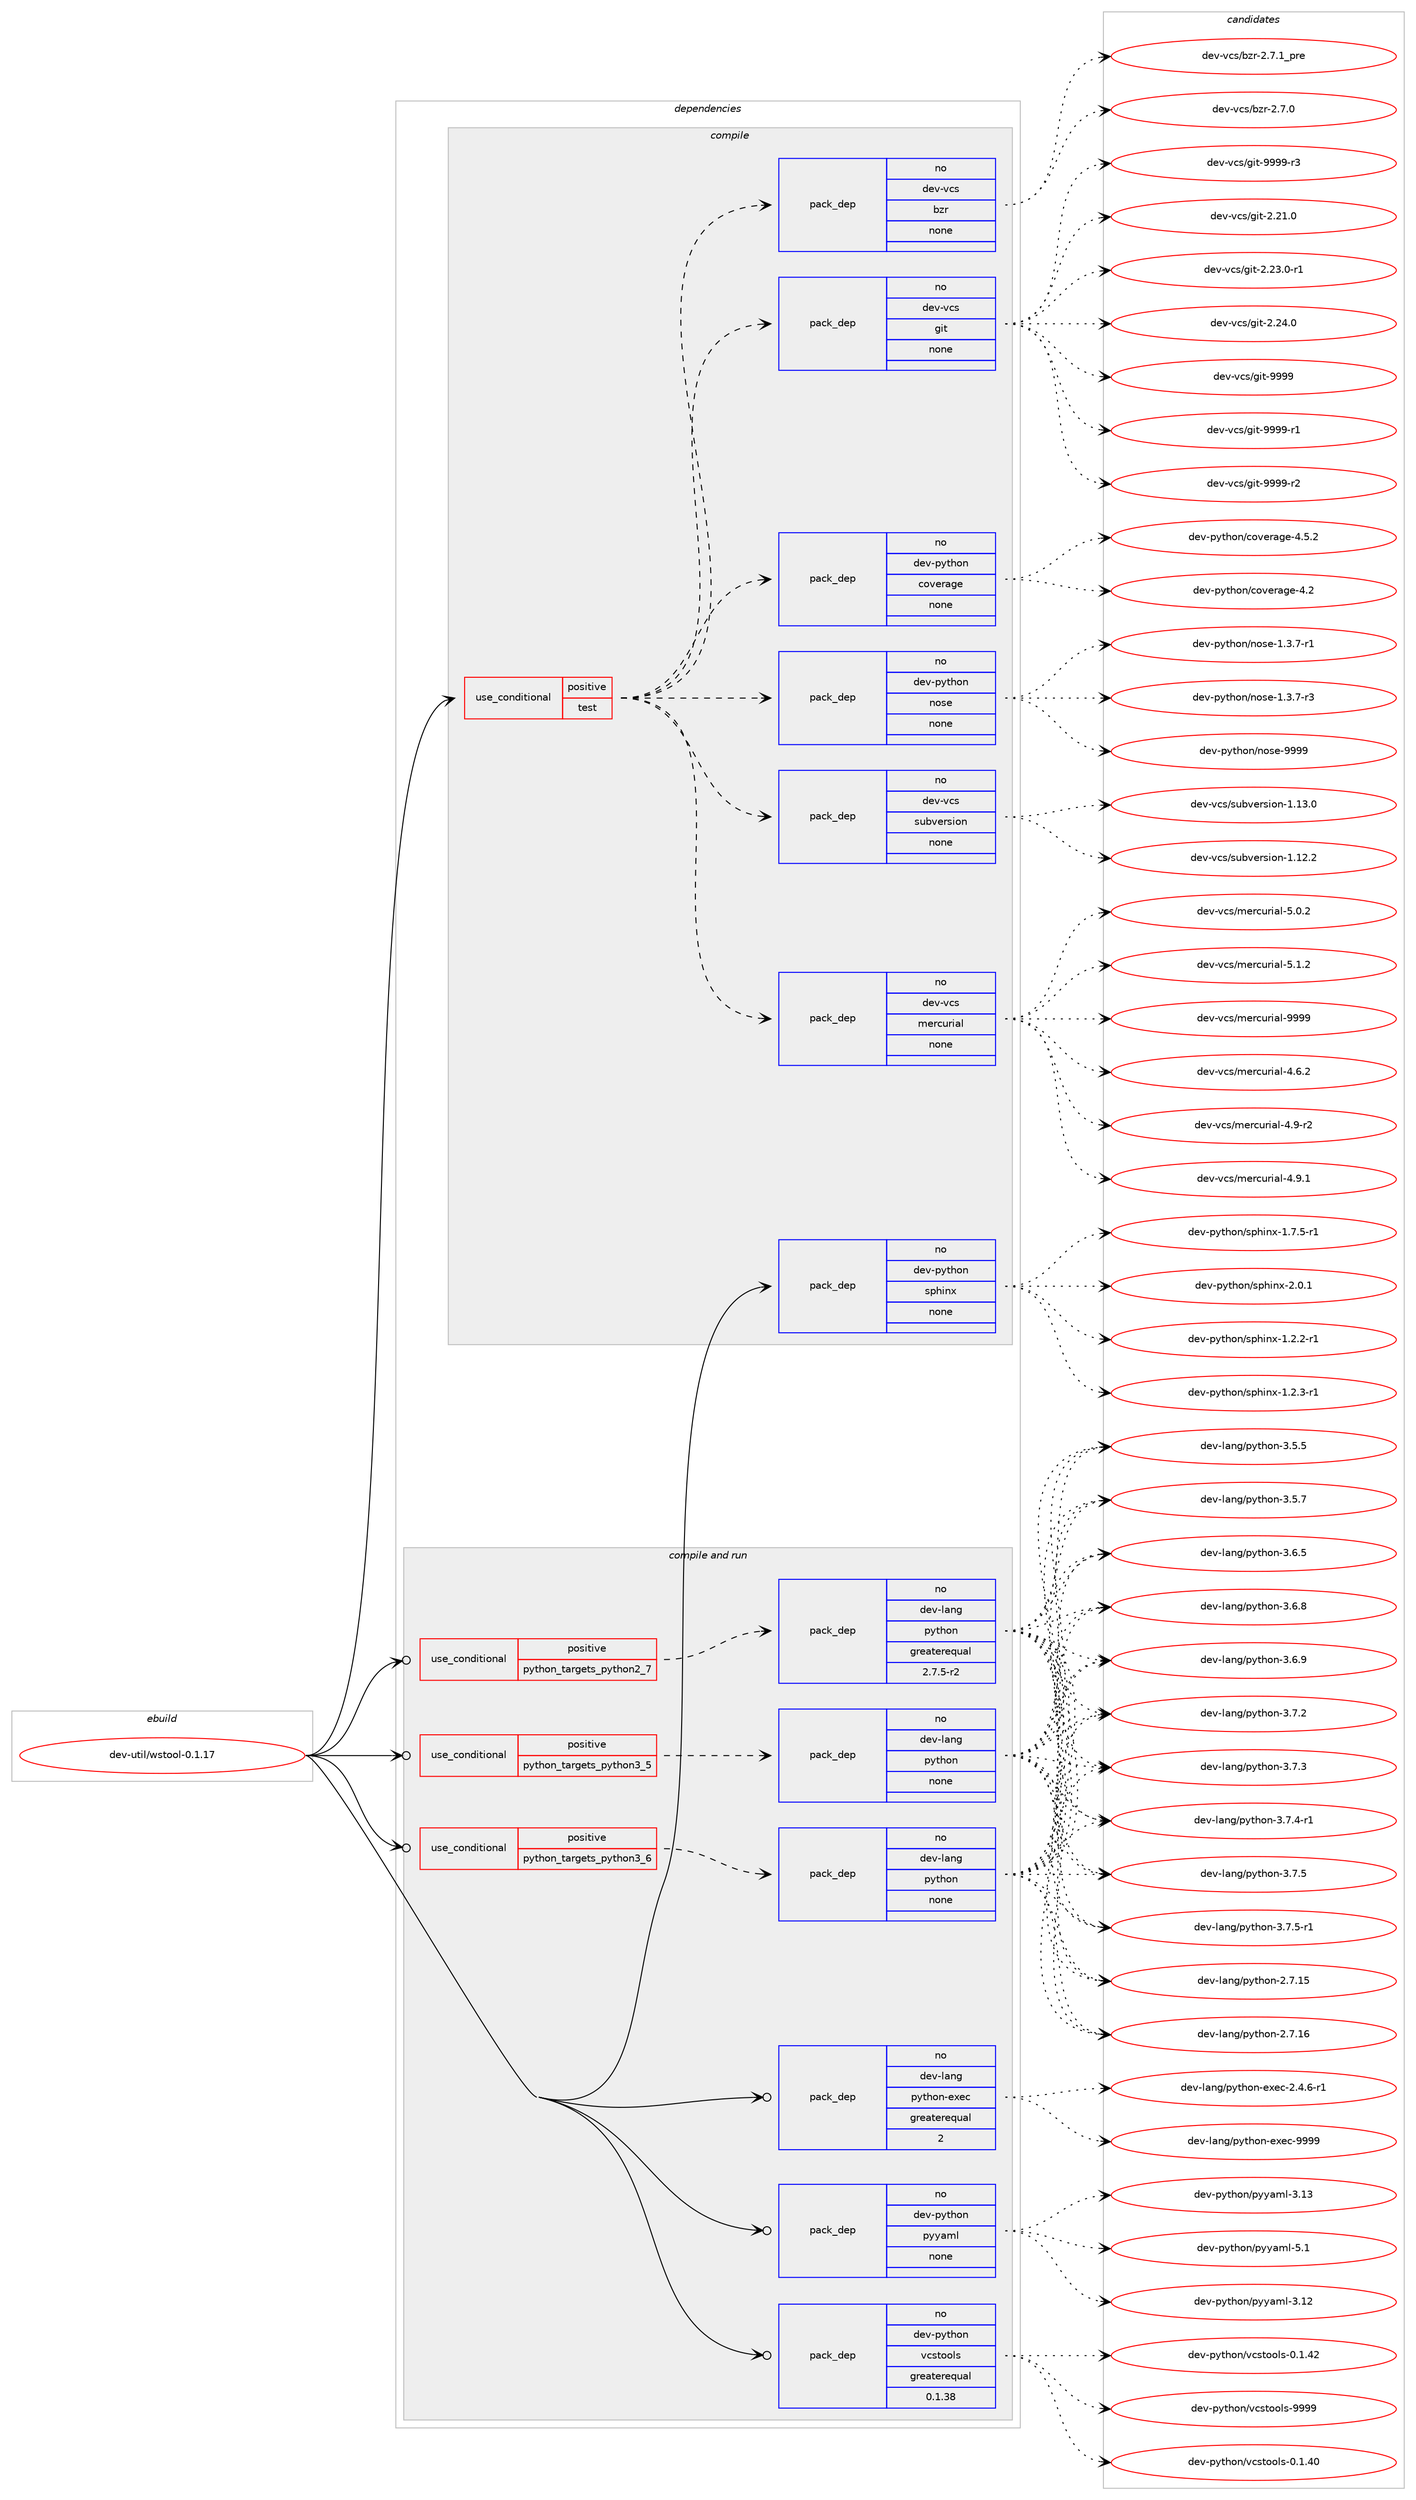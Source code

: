 digraph prolog {

# *************
# Graph options
# *************

newrank=true;
concentrate=true;
compound=true;
graph [rankdir=LR,fontname=Helvetica,fontsize=10,ranksep=1.5];#, ranksep=2.5, nodesep=0.2];
edge  [arrowhead=vee];
node  [fontname=Helvetica,fontsize=10];

# **********
# The ebuild
# **********

subgraph cluster_leftcol {
color=gray;
rank=same;
label=<<i>ebuild</i>>;
id [label="dev-util/wstool-0.1.17", color=red, width=4, href="../dev-util/wstool-0.1.17.svg"];
}

# ****************
# The dependencies
# ****************

subgraph cluster_midcol {
color=gray;
label=<<i>dependencies</i>>;
subgraph cluster_compile {
fillcolor="#eeeeee";
style=filled;
label=<<i>compile</i>>;
subgraph cond183468 {
dependency732879 [label=<<TABLE BORDER="0" CELLBORDER="1" CELLSPACING="0" CELLPADDING="4"><TR><TD ROWSPAN="3" CELLPADDING="10">use_conditional</TD></TR><TR><TD>positive</TD></TR><TR><TD>test</TD></TR></TABLE>>, shape=none, color=red];
subgraph pack537195 {
dependency732880 [label=<<TABLE BORDER="0" CELLBORDER="1" CELLSPACING="0" CELLPADDING="4" WIDTH="220"><TR><TD ROWSPAN="6" CELLPADDING="30">pack_dep</TD></TR><TR><TD WIDTH="110">no</TD></TR><TR><TD>dev-python</TD></TR><TR><TD>nose</TD></TR><TR><TD>none</TD></TR><TR><TD></TD></TR></TABLE>>, shape=none, color=blue];
}
dependency732879:e -> dependency732880:w [weight=20,style="dashed",arrowhead="vee"];
subgraph pack537196 {
dependency732881 [label=<<TABLE BORDER="0" CELLBORDER="1" CELLSPACING="0" CELLPADDING="4" WIDTH="220"><TR><TD ROWSPAN="6" CELLPADDING="30">pack_dep</TD></TR><TR><TD WIDTH="110">no</TD></TR><TR><TD>dev-python</TD></TR><TR><TD>coverage</TD></TR><TR><TD>none</TD></TR><TR><TD></TD></TR></TABLE>>, shape=none, color=blue];
}
dependency732879:e -> dependency732881:w [weight=20,style="dashed",arrowhead="vee"];
subgraph pack537197 {
dependency732882 [label=<<TABLE BORDER="0" CELLBORDER="1" CELLSPACING="0" CELLPADDING="4" WIDTH="220"><TR><TD ROWSPAN="6" CELLPADDING="30">pack_dep</TD></TR><TR><TD WIDTH="110">no</TD></TR><TR><TD>dev-vcs</TD></TR><TR><TD>git</TD></TR><TR><TD>none</TD></TR><TR><TD></TD></TR></TABLE>>, shape=none, color=blue];
}
dependency732879:e -> dependency732882:w [weight=20,style="dashed",arrowhead="vee"];
subgraph pack537198 {
dependency732883 [label=<<TABLE BORDER="0" CELLBORDER="1" CELLSPACING="0" CELLPADDING="4" WIDTH="220"><TR><TD ROWSPAN="6" CELLPADDING="30">pack_dep</TD></TR><TR><TD WIDTH="110">no</TD></TR><TR><TD>dev-vcs</TD></TR><TR><TD>bzr</TD></TR><TR><TD>none</TD></TR><TR><TD></TD></TR></TABLE>>, shape=none, color=blue];
}
dependency732879:e -> dependency732883:w [weight=20,style="dashed",arrowhead="vee"];
subgraph pack537199 {
dependency732884 [label=<<TABLE BORDER="0" CELLBORDER="1" CELLSPACING="0" CELLPADDING="4" WIDTH="220"><TR><TD ROWSPAN="6" CELLPADDING="30">pack_dep</TD></TR><TR><TD WIDTH="110">no</TD></TR><TR><TD>dev-vcs</TD></TR><TR><TD>mercurial</TD></TR><TR><TD>none</TD></TR><TR><TD></TD></TR></TABLE>>, shape=none, color=blue];
}
dependency732879:e -> dependency732884:w [weight=20,style="dashed",arrowhead="vee"];
subgraph pack537200 {
dependency732885 [label=<<TABLE BORDER="0" CELLBORDER="1" CELLSPACING="0" CELLPADDING="4" WIDTH="220"><TR><TD ROWSPAN="6" CELLPADDING="30">pack_dep</TD></TR><TR><TD WIDTH="110">no</TD></TR><TR><TD>dev-vcs</TD></TR><TR><TD>subversion</TD></TR><TR><TD>none</TD></TR><TR><TD></TD></TR></TABLE>>, shape=none, color=blue];
}
dependency732879:e -> dependency732885:w [weight=20,style="dashed",arrowhead="vee"];
}
id:e -> dependency732879:w [weight=20,style="solid",arrowhead="vee"];
subgraph pack537201 {
dependency732886 [label=<<TABLE BORDER="0" CELLBORDER="1" CELLSPACING="0" CELLPADDING="4" WIDTH="220"><TR><TD ROWSPAN="6" CELLPADDING="30">pack_dep</TD></TR><TR><TD WIDTH="110">no</TD></TR><TR><TD>dev-python</TD></TR><TR><TD>sphinx</TD></TR><TR><TD>none</TD></TR><TR><TD></TD></TR></TABLE>>, shape=none, color=blue];
}
id:e -> dependency732886:w [weight=20,style="solid",arrowhead="vee"];
}
subgraph cluster_compileandrun {
fillcolor="#eeeeee";
style=filled;
label=<<i>compile and run</i>>;
subgraph cond183469 {
dependency732887 [label=<<TABLE BORDER="0" CELLBORDER="1" CELLSPACING="0" CELLPADDING="4"><TR><TD ROWSPAN="3" CELLPADDING="10">use_conditional</TD></TR><TR><TD>positive</TD></TR><TR><TD>python_targets_python2_7</TD></TR></TABLE>>, shape=none, color=red];
subgraph pack537202 {
dependency732888 [label=<<TABLE BORDER="0" CELLBORDER="1" CELLSPACING="0" CELLPADDING="4" WIDTH="220"><TR><TD ROWSPAN="6" CELLPADDING="30">pack_dep</TD></TR><TR><TD WIDTH="110">no</TD></TR><TR><TD>dev-lang</TD></TR><TR><TD>python</TD></TR><TR><TD>greaterequal</TD></TR><TR><TD>2.7.5-r2</TD></TR></TABLE>>, shape=none, color=blue];
}
dependency732887:e -> dependency732888:w [weight=20,style="dashed",arrowhead="vee"];
}
id:e -> dependency732887:w [weight=20,style="solid",arrowhead="odotvee"];
subgraph cond183470 {
dependency732889 [label=<<TABLE BORDER="0" CELLBORDER="1" CELLSPACING="0" CELLPADDING="4"><TR><TD ROWSPAN="3" CELLPADDING="10">use_conditional</TD></TR><TR><TD>positive</TD></TR><TR><TD>python_targets_python3_5</TD></TR></TABLE>>, shape=none, color=red];
subgraph pack537203 {
dependency732890 [label=<<TABLE BORDER="0" CELLBORDER="1" CELLSPACING="0" CELLPADDING="4" WIDTH="220"><TR><TD ROWSPAN="6" CELLPADDING="30">pack_dep</TD></TR><TR><TD WIDTH="110">no</TD></TR><TR><TD>dev-lang</TD></TR><TR><TD>python</TD></TR><TR><TD>none</TD></TR><TR><TD></TD></TR></TABLE>>, shape=none, color=blue];
}
dependency732889:e -> dependency732890:w [weight=20,style="dashed",arrowhead="vee"];
}
id:e -> dependency732889:w [weight=20,style="solid",arrowhead="odotvee"];
subgraph cond183471 {
dependency732891 [label=<<TABLE BORDER="0" CELLBORDER="1" CELLSPACING="0" CELLPADDING="4"><TR><TD ROWSPAN="3" CELLPADDING="10">use_conditional</TD></TR><TR><TD>positive</TD></TR><TR><TD>python_targets_python3_6</TD></TR></TABLE>>, shape=none, color=red];
subgraph pack537204 {
dependency732892 [label=<<TABLE BORDER="0" CELLBORDER="1" CELLSPACING="0" CELLPADDING="4" WIDTH="220"><TR><TD ROWSPAN="6" CELLPADDING="30">pack_dep</TD></TR><TR><TD WIDTH="110">no</TD></TR><TR><TD>dev-lang</TD></TR><TR><TD>python</TD></TR><TR><TD>none</TD></TR><TR><TD></TD></TR></TABLE>>, shape=none, color=blue];
}
dependency732891:e -> dependency732892:w [weight=20,style="dashed",arrowhead="vee"];
}
id:e -> dependency732891:w [weight=20,style="solid",arrowhead="odotvee"];
subgraph pack537205 {
dependency732893 [label=<<TABLE BORDER="0" CELLBORDER="1" CELLSPACING="0" CELLPADDING="4" WIDTH="220"><TR><TD ROWSPAN="6" CELLPADDING="30">pack_dep</TD></TR><TR><TD WIDTH="110">no</TD></TR><TR><TD>dev-lang</TD></TR><TR><TD>python-exec</TD></TR><TR><TD>greaterequal</TD></TR><TR><TD>2</TD></TR></TABLE>>, shape=none, color=blue];
}
id:e -> dependency732893:w [weight=20,style="solid",arrowhead="odotvee"];
subgraph pack537206 {
dependency732894 [label=<<TABLE BORDER="0" CELLBORDER="1" CELLSPACING="0" CELLPADDING="4" WIDTH="220"><TR><TD ROWSPAN="6" CELLPADDING="30">pack_dep</TD></TR><TR><TD WIDTH="110">no</TD></TR><TR><TD>dev-python</TD></TR><TR><TD>pyyaml</TD></TR><TR><TD>none</TD></TR><TR><TD></TD></TR></TABLE>>, shape=none, color=blue];
}
id:e -> dependency732894:w [weight=20,style="solid",arrowhead="odotvee"];
subgraph pack537207 {
dependency732895 [label=<<TABLE BORDER="0" CELLBORDER="1" CELLSPACING="0" CELLPADDING="4" WIDTH="220"><TR><TD ROWSPAN="6" CELLPADDING="30">pack_dep</TD></TR><TR><TD WIDTH="110">no</TD></TR><TR><TD>dev-python</TD></TR><TR><TD>vcstools</TD></TR><TR><TD>greaterequal</TD></TR><TR><TD>0.1.38</TD></TR></TABLE>>, shape=none, color=blue];
}
id:e -> dependency732895:w [weight=20,style="solid",arrowhead="odotvee"];
}
subgraph cluster_run {
fillcolor="#eeeeee";
style=filled;
label=<<i>run</i>>;
}
}

# **************
# The candidates
# **************

subgraph cluster_choices {
rank=same;
color=gray;
label=<<i>candidates</i>>;

subgraph choice537195 {
color=black;
nodesep=1;
choice10010111845112121116104111110471101111151014549465146554511449 [label="dev-python/nose-1.3.7-r1", color=red, width=4,href="../dev-python/nose-1.3.7-r1.svg"];
choice10010111845112121116104111110471101111151014549465146554511451 [label="dev-python/nose-1.3.7-r3", color=red, width=4,href="../dev-python/nose-1.3.7-r3.svg"];
choice10010111845112121116104111110471101111151014557575757 [label="dev-python/nose-9999", color=red, width=4,href="../dev-python/nose-9999.svg"];
dependency732880:e -> choice10010111845112121116104111110471101111151014549465146554511449:w [style=dotted,weight="100"];
dependency732880:e -> choice10010111845112121116104111110471101111151014549465146554511451:w [style=dotted,weight="100"];
dependency732880:e -> choice10010111845112121116104111110471101111151014557575757:w [style=dotted,weight="100"];
}
subgraph choice537196 {
color=black;
nodesep=1;
choice1001011184511212111610411111047991111181011149710310145524650 [label="dev-python/coverage-4.2", color=red, width=4,href="../dev-python/coverage-4.2.svg"];
choice10010111845112121116104111110479911111810111497103101455246534650 [label="dev-python/coverage-4.5.2", color=red, width=4,href="../dev-python/coverage-4.5.2.svg"];
dependency732881:e -> choice1001011184511212111610411111047991111181011149710310145524650:w [style=dotted,weight="100"];
dependency732881:e -> choice10010111845112121116104111110479911111810111497103101455246534650:w [style=dotted,weight="100"];
}
subgraph choice537197 {
color=black;
nodesep=1;
choice10010111845118991154710310511645504650494648 [label="dev-vcs/git-2.21.0", color=red, width=4,href="../dev-vcs/git-2.21.0.svg"];
choice100101118451189911547103105116455046505146484511449 [label="dev-vcs/git-2.23.0-r1", color=red, width=4,href="../dev-vcs/git-2.23.0-r1.svg"];
choice10010111845118991154710310511645504650524648 [label="dev-vcs/git-2.24.0", color=red, width=4,href="../dev-vcs/git-2.24.0.svg"];
choice1001011184511899115471031051164557575757 [label="dev-vcs/git-9999", color=red, width=4,href="../dev-vcs/git-9999.svg"];
choice10010111845118991154710310511645575757574511449 [label="dev-vcs/git-9999-r1", color=red, width=4,href="../dev-vcs/git-9999-r1.svg"];
choice10010111845118991154710310511645575757574511450 [label="dev-vcs/git-9999-r2", color=red, width=4,href="../dev-vcs/git-9999-r2.svg"];
choice10010111845118991154710310511645575757574511451 [label="dev-vcs/git-9999-r3", color=red, width=4,href="../dev-vcs/git-9999-r3.svg"];
dependency732882:e -> choice10010111845118991154710310511645504650494648:w [style=dotted,weight="100"];
dependency732882:e -> choice100101118451189911547103105116455046505146484511449:w [style=dotted,weight="100"];
dependency732882:e -> choice10010111845118991154710310511645504650524648:w [style=dotted,weight="100"];
dependency732882:e -> choice1001011184511899115471031051164557575757:w [style=dotted,weight="100"];
dependency732882:e -> choice10010111845118991154710310511645575757574511449:w [style=dotted,weight="100"];
dependency732882:e -> choice10010111845118991154710310511645575757574511450:w [style=dotted,weight="100"];
dependency732882:e -> choice10010111845118991154710310511645575757574511451:w [style=dotted,weight="100"];
}
subgraph choice537198 {
color=black;
nodesep=1;
choice10010111845118991154798122114455046554648 [label="dev-vcs/bzr-2.7.0", color=red, width=4,href="../dev-vcs/bzr-2.7.0.svg"];
choice1001011184511899115479812211445504655464995112114101 [label="dev-vcs/bzr-2.7.1_pre", color=red, width=4,href="../dev-vcs/bzr-2.7.1_pre.svg"];
dependency732883:e -> choice10010111845118991154798122114455046554648:w [style=dotted,weight="100"];
dependency732883:e -> choice1001011184511899115479812211445504655464995112114101:w [style=dotted,weight="100"];
}
subgraph choice537199 {
color=black;
nodesep=1;
choice1001011184511899115471091011149911711410597108455246544650 [label="dev-vcs/mercurial-4.6.2", color=red, width=4,href="../dev-vcs/mercurial-4.6.2.svg"];
choice1001011184511899115471091011149911711410597108455246574511450 [label="dev-vcs/mercurial-4.9-r2", color=red, width=4,href="../dev-vcs/mercurial-4.9-r2.svg"];
choice1001011184511899115471091011149911711410597108455246574649 [label="dev-vcs/mercurial-4.9.1", color=red, width=4,href="../dev-vcs/mercurial-4.9.1.svg"];
choice1001011184511899115471091011149911711410597108455346484650 [label="dev-vcs/mercurial-5.0.2", color=red, width=4,href="../dev-vcs/mercurial-5.0.2.svg"];
choice1001011184511899115471091011149911711410597108455346494650 [label="dev-vcs/mercurial-5.1.2", color=red, width=4,href="../dev-vcs/mercurial-5.1.2.svg"];
choice10010111845118991154710910111499117114105971084557575757 [label="dev-vcs/mercurial-9999", color=red, width=4,href="../dev-vcs/mercurial-9999.svg"];
dependency732884:e -> choice1001011184511899115471091011149911711410597108455246544650:w [style=dotted,weight="100"];
dependency732884:e -> choice1001011184511899115471091011149911711410597108455246574511450:w [style=dotted,weight="100"];
dependency732884:e -> choice1001011184511899115471091011149911711410597108455246574649:w [style=dotted,weight="100"];
dependency732884:e -> choice1001011184511899115471091011149911711410597108455346484650:w [style=dotted,weight="100"];
dependency732884:e -> choice1001011184511899115471091011149911711410597108455346494650:w [style=dotted,weight="100"];
dependency732884:e -> choice10010111845118991154710910111499117114105971084557575757:w [style=dotted,weight="100"];
}
subgraph choice537200 {
color=black;
nodesep=1;
choice1001011184511899115471151179811810111411510511111045494649504650 [label="dev-vcs/subversion-1.12.2", color=red, width=4,href="../dev-vcs/subversion-1.12.2.svg"];
choice1001011184511899115471151179811810111411510511111045494649514648 [label="dev-vcs/subversion-1.13.0", color=red, width=4,href="../dev-vcs/subversion-1.13.0.svg"];
dependency732885:e -> choice1001011184511899115471151179811810111411510511111045494649504650:w [style=dotted,weight="100"];
dependency732885:e -> choice1001011184511899115471151179811810111411510511111045494649514648:w [style=dotted,weight="100"];
}
subgraph choice537201 {
color=black;
nodesep=1;
choice10010111845112121116104111110471151121041051101204549465046504511449 [label="dev-python/sphinx-1.2.2-r1", color=red, width=4,href="../dev-python/sphinx-1.2.2-r1.svg"];
choice10010111845112121116104111110471151121041051101204549465046514511449 [label="dev-python/sphinx-1.2.3-r1", color=red, width=4,href="../dev-python/sphinx-1.2.3-r1.svg"];
choice10010111845112121116104111110471151121041051101204549465546534511449 [label="dev-python/sphinx-1.7.5-r1", color=red, width=4,href="../dev-python/sphinx-1.7.5-r1.svg"];
choice1001011184511212111610411111047115112104105110120455046484649 [label="dev-python/sphinx-2.0.1", color=red, width=4,href="../dev-python/sphinx-2.0.1.svg"];
dependency732886:e -> choice10010111845112121116104111110471151121041051101204549465046504511449:w [style=dotted,weight="100"];
dependency732886:e -> choice10010111845112121116104111110471151121041051101204549465046514511449:w [style=dotted,weight="100"];
dependency732886:e -> choice10010111845112121116104111110471151121041051101204549465546534511449:w [style=dotted,weight="100"];
dependency732886:e -> choice1001011184511212111610411111047115112104105110120455046484649:w [style=dotted,weight="100"];
}
subgraph choice537202 {
color=black;
nodesep=1;
choice10010111845108971101034711212111610411111045504655464953 [label="dev-lang/python-2.7.15", color=red, width=4,href="../dev-lang/python-2.7.15.svg"];
choice10010111845108971101034711212111610411111045504655464954 [label="dev-lang/python-2.7.16", color=red, width=4,href="../dev-lang/python-2.7.16.svg"];
choice100101118451089711010347112121116104111110455146534653 [label="dev-lang/python-3.5.5", color=red, width=4,href="../dev-lang/python-3.5.5.svg"];
choice100101118451089711010347112121116104111110455146534655 [label="dev-lang/python-3.5.7", color=red, width=4,href="../dev-lang/python-3.5.7.svg"];
choice100101118451089711010347112121116104111110455146544653 [label="dev-lang/python-3.6.5", color=red, width=4,href="../dev-lang/python-3.6.5.svg"];
choice100101118451089711010347112121116104111110455146544656 [label="dev-lang/python-3.6.8", color=red, width=4,href="../dev-lang/python-3.6.8.svg"];
choice100101118451089711010347112121116104111110455146544657 [label="dev-lang/python-3.6.9", color=red, width=4,href="../dev-lang/python-3.6.9.svg"];
choice100101118451089711010347112121116104111110455146554650 [label="dev-lang/python-3.7.2", color=red, width=4,href="../dev-lang/python-3.7.2.svg"];
choice100101118451089711010347112121116104111110455146554651 [label="dev-lang/python-3.7.3", color=red, width=4,href="../dev-lang/python-3.7.3.svg"];
choice1001011184510897110103471121211161041111104551465546524511449 [label="dev-lang/python-3.7.4-r1", color=red, width=4,href="../dev-lang/python-3.7.4-r1.svg"];
choice100101118451089711010347112121116104111110455146554653 [label="dev-lang/python-3.7.5", color=red, width=4,href="../dev-lang/python-3.7.5.svg"];
choice1001011184510897110103471121211161041111104551465546534511449 [label="dev-lang/python-3.7.5-r1", color=red, width=4,href="../dev-lang/python-3.7.5-r1.svg"];
dependency732888:e -> choice10010111845108971101034711212111610411111045504655464953:w [style=dotted,weight="100"];
dependency732888:e -> choice10010111845108971101034711212111610411111045504655464954:w [style=dotted,weight="100"];
dependency732888:e -> choice100101118451089711010347112121116104111110455146534653:w [style=dotted,weight="100"];
dependency732888:e -> choice100101118451089711010347112121116104111110455146534655:w [style=dotted,weight="100"];
dependency732888:e -> choice100101118451089711010347112121116104111110455146544653:w [style=dotted,weight="100"];
dependency732888:e -> choice100101118451089711010347112121116104111110455146544656:w [style=dotted,weight="100"];
dependency732888:e -> choice100101118451089711010347112121116104111110455146544657:w [style=dotted,weight="100"];
dependency732888:e -> choice100101118451089711010347112121116104111110455146554650:w [style=dotted,weight="100"];
dependency732888:e -> choice100101118451089711010347112121116104111110455146554651:w [style=dotted,weight="100"];
dependency732888:e -> choice1001011184510897110103471121211161041111104551465546524511449:w [style=dotted,weight="100"];
dependency732888:e -> choice100101118451089711010347112121116104111110455146554653:w [style=dotted,weight="100"];
dependency732888:e -> choice1001011184510897110103471121211161041111104551465546534511449:w [style=dotted,weight="100"];
}
subgraph choice537203 {
color=black;
nodesep=1;
choice10010111845108971101034711212111610411111045504655464953 [label="dev-lang/python-2.7.15", color=red, width=4,href="../dev-lang/python-2.7.15.svg"];
choice10010111845108971101034711212111610411111045504655464954 [label="dev-lang/python-2.7.16", color=red, width=4,href="../dev-lang/python-2.7.16.svg"];
choice100101118451089711010347112121116104111110455146534653 [label="dev-lang/python-3.5.5", color=red, width=4,href="../dev-lang/python-3.5.5.svg"];
choice100101118451089711010347112121116104111110455146534655 [label="dev-lang/python-3.5.7", color=red, width=4,href="../dev-lang/python-3.5.7.svg"];
choice100101118451089711010347112121116104111110455146544653 [label="dev-lang/python-3.6.5", color=red, width=4,href="../dev-lang/python-3.6.5.svg"];
choice100101118451089711010347112121116104111110455146544656 [label="dev-lang/python-3.6.8", color=red, width=4,href="../dev-lang/python-3.6.8.svg"];
choice100101118451089711010347112121116104111110455146544657 [label="dev-lang/python-3.6.9", color=red, width=4,href="../dev-lang/python-3.6.9.svg"];
choice100101118451089711010347112121116104111110455146554650 [label="dev-lang/python-3.7.2", color=red, width=4,href="../dev-lang/python-3.7.2.svg"];
choice100101118451089711010347112121116104111110455146554651 [label="dev-lang/python-3.7.3", color=red, width=4,href="../dev-lang/python-3.7.3.svg"];
choice1001011184510897110103471121211161041111104551465546524511449 [label="dev-lang/python-3.7.4-r1", color=red, width=4,href="../dev-lang/python-3.7.4-r1.svg"];
choice100101118451089711010347112121116104111110455146554653 [label="dev-lang/python-3.7.5", color=red, width=4,href="../dev-lang/python-3.7.5.svg"];
choice1001011184510897110103471121211161041111104551465546534511449 [label="dev-lang/python-3.7.5-r1", color=red, width=4,href="../dev-lang/python-3.7.5-r1.svg"];
dependency732890:e -> choice10010111845108971101034711212111610411111045504655464953:w [style=dotted,weight="100"];
dependency732890:e -> choice10010111845108971101034711212111610411111045504655464954:w [style=dotted,weight="100"];
dependency732890:e -> choice100101118451089711010347112121116104111110455146534653:w [style=dotted,weight="100"];
dependency732890:e -> choice100101118451089711010347112121116104111110455146534655:w [style=dotted,weight="100"];
dependency732890:e -> choice100101118451089711010347112121116104111110455146544653:w [style=dotted,weight="100"];
dependency732890:e -> choice100101118451089711010347112121116104111110455146544656:w [style=dotted,weight="100"];
dependency732890:e -> choice100101118451089711010347112121116104111110455146544657:w [style=dotted,weight="100"];
dependency732890:e -> choice100101118451089711010347112121116104111110455146554650:w [style=dotted,weight="100"];
dependency732890:e -> choice100101118451089711010347112121116104111110455146554651:w [style=dotted,weight="100"];
dependency732890:e -> choice1001011184510897110103471121211161041111104551465546524511449:w [style=dotted,weight="100"];
dependency732890:e -> choice100101118451089711010347112121116104111110455146554653:w [style=dotted,weight="100"];
dependency732890:e -> choice1001011184510897110103471121211161041111104551465546534511449:w [style=dotted,weight="100"];
}
subgraph choice537204 {
color=black;
nodesep=1;
choice10010111845108971101034711212111610411111045504655464953 [label="dev-lang/python-2.7.15", color=red, width=4,href="../dev-lang/python-2.7.15.svg"];
choice10010111845108971101034711212111610411111045504655464954 [label="dev-lang/python-2.7.16", color=red, width=4,href="../dev-lang/python-2.7.16.svg"];
choice100101118451089711010347112121116104111110455146534653 [label="dev-lang/python-3.5.5", color=red, width=4,href="../dev-lang/python-3.5.5.svg"];
choice100101118451089711010347112121116104111110455146534655 [label="dev-lang/python-3.5.7", color=red, width=4,href="../dev-lang/python-3.5.7.svg"];
choice100101118451089711010347112121116104111110455146544653 [label="dev-lang/python-3.6.5", color=red, width=4,href="../dev-lang/python-3.6.5.svg"];
choice100101118451089711010347112121116104111110455146544656 [label="dev-lang/python-3.6.8", color=red, width=4,href="../dev-lang/python-3.6.8.svg"];
choice100101118451089711010347112121116104111110455146544657 [label="dev-lang/python-3.6.9", color=red, width=4,href="../dev-lang/python-3.6.9.svg"];
choice100101118451089711010347112121116104111110455146554650 [label="dev-lang/python-3.7.2", color=red, width=4,href="../dev-lang/python-3.7.2.svg"];
choice100101118451089711010347112121116104111110455146554651 [label="dev-lang/python-3.7.3", color=red, width=4,href="../dev-lang/python-3.7.3.svg"];
choice1001011184510897110103471121211161041111104551465546524511449 [label="dev-lang/python-3.7.4-r1", color=red, width=4,href="../dev-lang/python-3.7.4-r1.svg"];
choice100101118451089711010347112121116104111110455146554653 [label="dev-lang/python-3.7.5", color=red, width=4,href="../dev-lang/python-3.7.5.svg"];
choice1001011184510897110103471121211161041111104551465546534511449 [label="dev-lang/python-3.7.5-r1", color=red, width=4,href="../dev-lang/python-3.7.5-r1.svg"];
dependency732892:e -> choice10010111845108971101034711212111610411111045504655464953:w [style=dotted,weight="100"];
dependency732892:e -> choice10010111845108971101034711212111610411111045504655464954:w [style=dotted,weight="100"];
dependency732892:e -> choice100101118451089711010347112121116104111110455146534653:w [style=dotted,weight="100"];
dependency732892:e -> choice100101118451089711010347112121116104111110455146534655:w [style=dotted,weight="100"];
dependency732892:e -> choice100101118451089711010347112121116104111110455146544653:w [style=dotted,weight="100"];
dependency732892:e -> choice100101118451089711010347112121116104111110455146544656:w [style=dotted,weight="100"];
dependency732892:e -> choice100101118451089711010347112121116104111110455146544657:w [style=dotted,weight="100"];
dependency732892:e -> choice100101118451089711010347112121116104111110455146554650:w [style=dotted,weight="100"];
dependency732892:e -> choice100101118451089711010347112121116104111110455146554651:w [style=dotted,weight="100"];
dependency732892:e -> choice1001011184510897110103471121211161041111104551465546524511449:w [style=dotted,weight="100"];
dependency732892:e -> choice100101118451089711010347112121116104111110455146554653:w [style=dotted,weight="100"];
dependency732892:e -> choice1001011184510897110103471121211161041111104551465546534511449:w [style=dotted,weight="100"];
}
subgraph choice537205 {
color=black;
nodesep=1;
choice10010111845108971101034711212111610411111045101120101994550465246544511449 [label="dev-lang/python-exec-2.4.6-r1", color=red, width=4,href="../dev-lang/python-exec-2.4.6-r1.svg"];
choice10010111845108971101034711212111610411111045101120101994557575757 [label="dev-lang/python-exec-9999", color=red, width=4,href="../dev-lang/python-exec-9999.svg"];
dependency732893:e -> choice10010111845108971101034711212111610411111045101120101994550465246544511449:w [style=dotted,weight="100"];
dependency732893:e -> choice10010111845108971101034711212111610411111045101120101994557575757:w [style=dotted,weight="100"];
}
subgraph choice537206 {
color=black;
nodesep=1;
choice1001011184511212111610411111047112121121971091084551464950 [label="dev-python/pyyaml-3.12", color=red, width=4,href="../dev-python/pyyaml-3.12.svg"];
choice1001011184511212111610411111047112121121971091084551464951 [label="dev-python/pyyaml-3.13", color=red, width=4,href="../dev-python/pyyaml-3.13.svg"];
choice10010111845112121116104111110471121211219710910845534649 [label="dev-python/pyyaml-5.1", color=red, width=4,href="../dev-python/pyyaml-5.1.svg"];
dependency732894:e -> choice1001011184511212111610411111047112121121971091084551464950:w [style=dotted,weight="100"];
dependency732894:e -> choice1001011184511212111610411111047112121121971091084551464951:w [style=dotted,weight="100"];
dependency732894:e -> choice10010111845112121116104111110471121211219710910845534649:w [style=dotted,weight="100"];
}
subgraph choice537207 {
color=black;
nodesep=1;
choice10010111845112121116104111110471189911511611111110811545484649465248 [label="dev-python/vcstools-0.1.40", color=red, width=4,href="../dev-python/vcstools-0.1.40.svg"];
choice10010111845112121116104111110471189911511611111110811545484649465250 [label="dev-python/vcstools-0.1.42", color=red, width=4,href="../dev-python/vcstools-0.1.42.svg"];
choice1001011184511212111610411111047118991151161111111081154557575757 [label="dev-python/vcstools-9999", color=red, width=4,href="../dev-python/vcstools-9999.svg"];
dependency732895:e -> choice10010111845112121116104111110471189911511611111110811545484649465248:w [style=dotted,weight="100"];
dependency732895:e -> choice10010111845112121116104111110471189911511611111110811545484649465250:w [style=dotted,weight="100"];
dependency732895:e -> choice1001011184511212111610411111047118991151161111111081154557575757:w [style=dotted,weight="100"];
}
}

}
